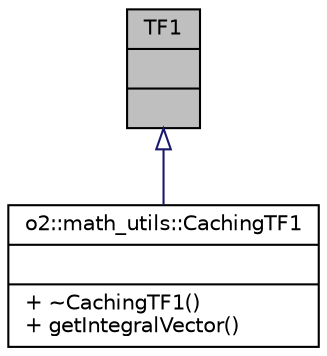 digraph "TF1"
{
 // INTERACTIVE_SVG=YES
  bgcolor="transparent";
  edge [fontname="Helvetica",fontsize="10",labelfontname="Helvetica",labelfontsize="10"];
  node [fontname="Helvetica",fontsize="10",shape=record];
  Node0 [label="{TF1\n||}",height=0.2,width=0.4,color="black", fillcolor="grey75", style="filled", fontcolor="black"];
  Node0 -> Node1 [dir="back",color="midnightblue",fontsize="10",style="solid",arrowtail="onormal",fontname="Helvetica"];
  Node1 [label="{o2::math_utils::CachingTF1\n||+ ~CachingTF1()\l+ getIntegralVector()\l}",height=0.2,width=0.4,color="black",URL="$d2/d26/classo2_1_1math__utils_1_1CachingTF1.html"];
}
